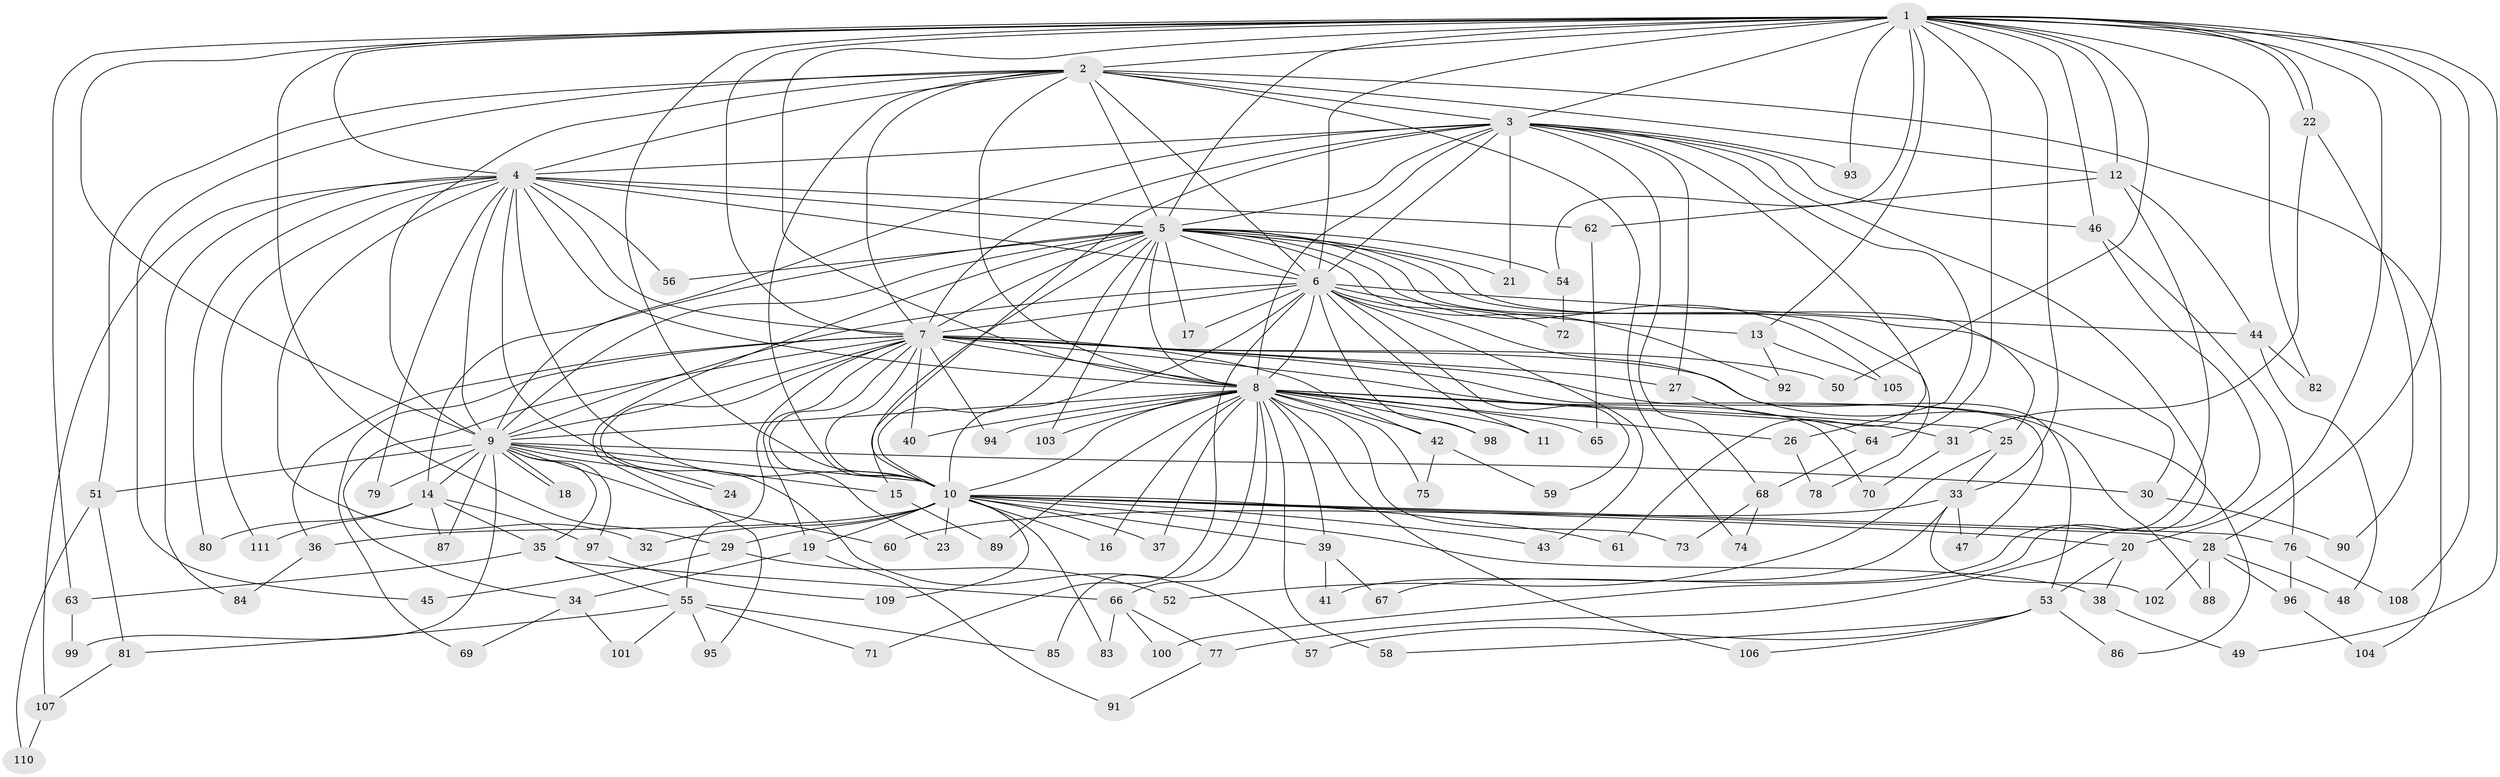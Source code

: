 // Generated by graph-tools (version 1.1) at 2025/49/03/09/25 03:49:39]
// undirected, 111 vertices, 247 edges
graph export_dot {
graph [start="1"]
  node [color=gray90,style=filled];
  1;
  2;
  3;
  4;
  5;
  6;
  7;
  8;
  9;
  10;
  11;
  12;
  13;
  14;
  15;
  16;
  17;
  18;
  19;
  20;
  21;
  22;
  23;
  24;
  25;
  26;
  27;
  28;
  29;
  30;
  31;
  32;
  33;
  34;
  35;
  36;
  37;
  38;
  39;
  40;
  41;
  42;
  43;
  44;
  45;
  46;
  47;
  48;
  49;
  50;
  51;
  52;
  53;
  54;
  55;
  56;
  57;
  58;
  59;
  60;
  61;
  62;
  63;
  64;
  65;
  66;
  67;
  68;
  69;
  70;
  71;
  72;
  73;
  74;
  75;
  76;
  77;
  78;
  79;
  80;
  81;
  82;
  83;
  84;
  85;
  86;
  87;
  88;
  89;
  90;
  91;
  92;
  93;
  94;
  95;
  96;
  97;
  98;
  99;
  100;
  101;
  102;
  103;
  104;
  105;
  106;
  107;
  108;
  109;
  110;
  111;
  1 -- 2;
  1 -- 3;
  1 -- 4;
  1 -- 5;
  1 -- 6;
  1 -- 7;
  1 -- 8;
  1 -- 9;
  1 -- 10;
  1 -- 12;
  1 -- 13;
  1 -- 20;
  1 -- 22;
  1 -- 22;
  1 -- 28;
  1 -- 29;
  1 -- 33;
  1 -- 46;
  1 -- 49;
  1 -- 50;
  1 -- 54;
  1 -- 63;
  1 -- 64;
  1 -- 82;
  1 -- 93;
  1 -- 108;
  2 -- 3;
  2 -- 4;
  2 -- 5;
  2 -- 6;
  2 -- 7;
  2 -- 8;
  2 -- 9;
  2 -- 10;
  2 -- 12;
  2 -- 45;
  2 -- 51;
  2 -- 74;
  2 -- 104;
  3 -- 4;
  3 -- 5;
  3 -- 6;
  3 -- 7;
  3 -- 8;
  3 -- 9;
  3 -- 10;
  3 -- 21;
  3 -- 26;
  3 -- 27;
  3 -- 46;
  3 -- 61;
  3 -- 68;
  3 -- 93;
  3 -- 100;
  4 -- 5;
  4 -- 6;
  4 -- 7;
  4 -- 8;
  4 -- 9;
  4 -- 10;
  4 -- 32;
  4 -- 56;
  4 -- 57;
  4 -- 62;
  4 -- 79;
  4 -- 80;
  4 -- 84;
  4 -- 107;
  4 -- 111;
  5 -- 6;
  5 -- 7;
  5 -- 8;
  5 -- 9;
  5 -- 10;
  5 -- 14;
  5 -- 15;
  5 -- 17;
  5 -- 21;
  5 -- 25;
  5 -- 30;
  5 -- 54;
  5 -- 56;
  5 -- 78;
  5 -- 92;
  5 -- 95;
  5 -- 103;
  5 -- 105;
  6 -- 7;
  6 -- 8;
  6 -- 9;
  6 -- 10;
  6 -- 11;
  6 -- 13;
  6 -- 17;
  6 -- 43;
  6 -- 44;
  6 -- 53;
  6 -- 59;
  6 -- 71;
  6 -- 72;
  6 -- 98;
  7 -- 8;
  7 -- 9;
  7 -- 10;
  7 -- 19;
  7 -- 23;
  7 -- 24;
  7 -- 27;
  7 -- 34;
  7 -- 36;
  7 -- 40;
  7 -- 42;
  7 -- 47;
  7 -- 50;
  7 -- 55;
  7 -- 69;
  7 -- 70;
  7 -- 86;
  7 -- 88;
  7 -- 94;
  8 -- 9;
  8 -- 10;
  8 -- 11;
  8 -- 16;
  8 -- 25;
  8 -- 26;
  8 -- 31;
  8 -- 37;
  8 -- 39;
  8 -- 40;
  8 -- 42;
  8 -- 58;
  8 -- 65;
  8 -- 66;
  8 -- 73;
  8 -- 75;
  8 -- 85;
  8 -- 89;
  8 -- 94;
  8 -- 98;
  8 -- 103;
  8 -- 106;
  9 -- 10;
  9 -- 14;
  9 -- 15;
  9 -- 18;
  9 -- 18;
  9 -- 24;
  9 -- 30;
  9 -- 35;
  9 -- 51;
  9 -- 60;
  9 -- 79;
  9 -- 87;
  9 -- 97;
  9 -- 99;
  10 -- 16;
  10 -- 19;
  10 -- 20;
  10 -- 23;
  10 -- 28;
  10 -- 29;
  10 -- 32;
  10 -- 36;
  10 -- 37;
  10 -- 38;
  10 -- 39;
  10 -- 43;
  10 -- 61;
  10 -- 76;
  10 -- 83;
  10 -- 109;
  12 -- 44;
  12 -- 62;
  12 -- 67;
  13 -- 92;
  13 -- 105;
  14 -- 35;
  14 -- 80;
  14 -- 87;
  14 -- 97;
  14 -- 111;
  15 -- 89;
  19 -- 34;
  19 -- 91;
  20 -- 38;
  20 -- 53;
  22 -- 31;
  22 -- 90;
  25 -- 33;
  25 -- 52;
  26 -- 78;
  27 -- 64;
  28 -- 48;
  28 -- 88;
  28 -- 96;
  28 -- 102;
  29 -- 45;
  29 -- 52;
  30 -- 90;
  31 -- 70;
  33 -- 41;
  33 -- 47;
  33 -- 60;
  33 -- 102;
  34 -- 69;
  34 -- 101;
  35 -- 55;
  35 -- 63;
  35 -- 66;
  36 -- 84;
  38 -- 49;
  39 -- 41;
  39 -- 67;
  42 -- 59;
  42 -- 75;
  44 -- 48;
  44 -- 82;
  46 -- 76;
  46 -- 77;
  51 -- 81;
  51 -- 110;
  53 -- 57;
  53 -- 58;
  53 -- 86;
  53 -- 106;
  54 -- 72;
  55 -- 71;
  55 -- 81;
  55 -- 85;
  55 -- 95;
  55 -- 101;
  62 -- 65;
  63 -- 99;
  64 -- 68;
  66 -- 77;
  66 -- 83;
  66 -- 100;
  68 -- 73;
  68 -- 74;
  76 -- 96;
  76 -- 108;
  77 -- 91;
  81 -- 107;
  96 -- 104;
  97 -- 109;
  107 -- 110;
}
